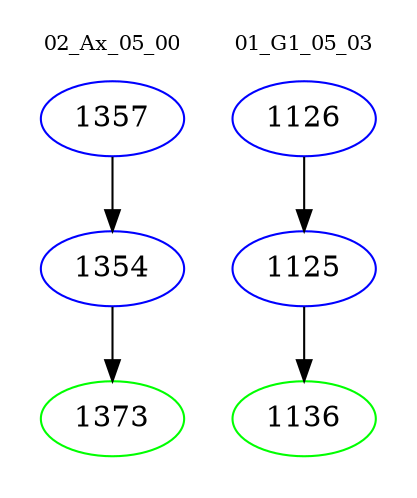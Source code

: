 digraph{
subgraph cluster_0 {
color = white
label = "02_Ax_05_00";
fontsize=10;
T0_1357 [label="1357", color="blue"]
T0_1357 -> T0_1354 [color="black"]
T0_1354 [label="1354", color="blue"]
T0_1354 -> T0_1373 [color="black"]
T0_1373 [label="1373", color="green"]
}
subgraph cluster_1 {
color = white
label = "01_G1_05_03";
fontsize=10;
T1_1126 [label="1126", color="blue"]
T1_1126 -> T1_1125 [color="black"]
T1_1125 [label="1125", color="blue"]
T1_1125 -> T1_1136 [color="black"]
T1_1136 [label="1136", color="green"]
}
}
